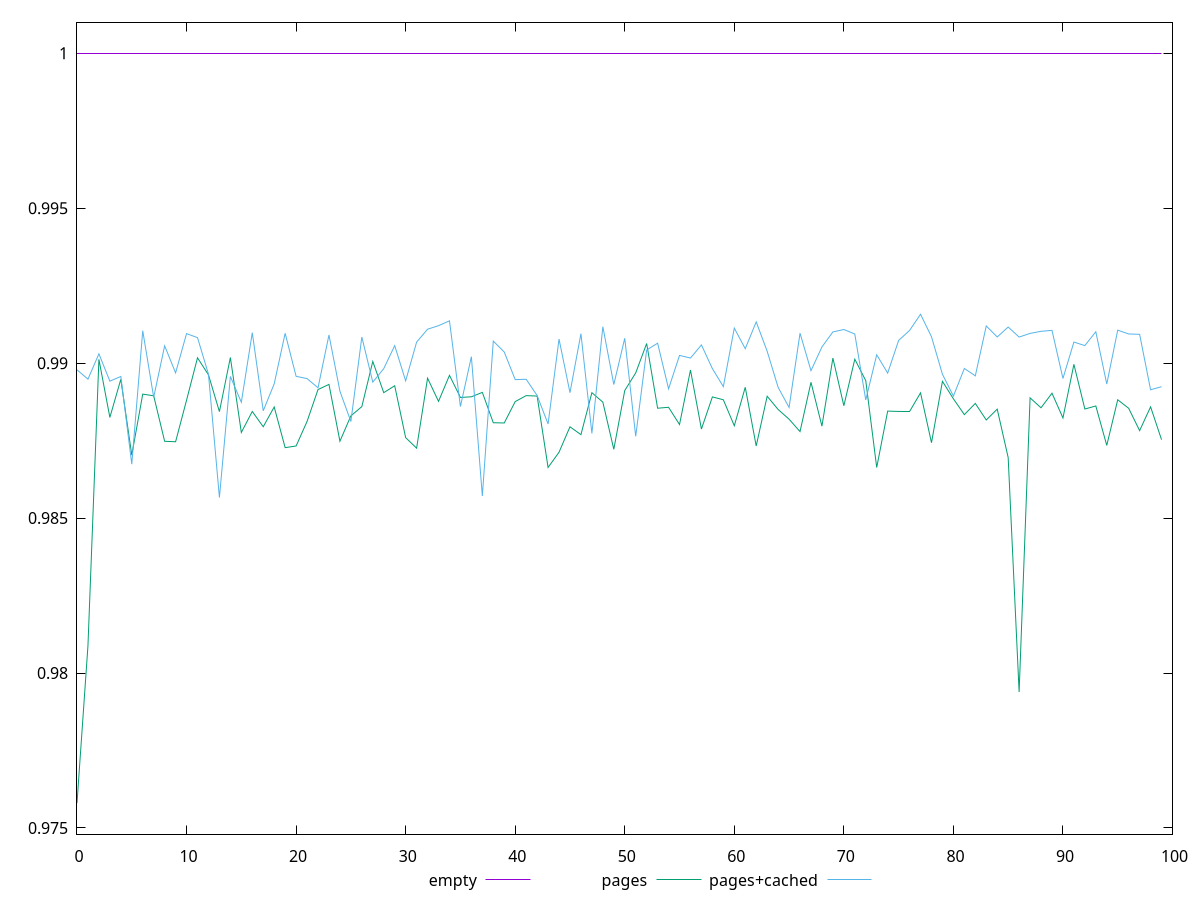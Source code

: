 $_empty <<EOF
0.9999999999999997
0.9999999999999998
0.9999999999999996
0.9999999999999996
0.9999999999999998
0.9999999999999997
0.9999999999999997
0.9999999999999996
0.9999999999999998
0.9999999999999996
0.9999999999999994
0.9999999999999994
0.9999999999999997
0.9999999999999979
0.9999999999999998
0.9999999999999998
0.9999999999999994
0.9999999999999998
0.9999999999999999
0.9999999999999993
0.9999999999999998
0.9999999999999998
0.9999999999999998
0.9999999999999996
0.9999999999999998
0.9999999999999991
0.9999999999999996
0.9999999999999998
0.9999999999999998
0.9999999999999997
0.9999999999999998
0.9999999999999997
0.9999999999999996
1
0.9999999999999998
0.999999999999998
0.9999999999999998
0.9999999999999989
0.9999999999999998
0.9999999999999998
0.9999999999999998
0.9999999999999999
0.9999999999999991
0.9999999999999998
0.9999999999999987
0.9999999999999998
0.9999999999999997
0.9999999999999997
1
0.9999999999999988
0.9999999999999996
0.9999999999999998
0.9999999999999998
0.9999999999999996
0.9999999999999998
0.9999999999999999
0.9999999999999998
0.9999999999999999
0.9999999999999998
0.9999999999999998
0.9999999999999996
0.9999999999999998
0.9999999999999998
0.9999999999999998
1
0.9999999999999998
0.9999999999999998
0.9999999999999998
0.9999999999999998
0.9999999999999996
0.9999999999999998
0.9999999999999994
0.9999999999999998
0.9999999999999998
0.9999999999999998
0.9999999999999998
0.9999999999999998
1
0.9999999999999999
0.9999999999999998
0.9999999999999994
1
0.9999999999999998
0.9999999999999998
0.9999999999999998
0.9999999999999998
0.9999999999999999
0.9999999999999998
0.9999999999999998
0.9999999999999998
1
1
0.9999999999999998
0.9999999999999998
1
0.9999999999999993
0.9999999999999998
0.9999999999999998
0.9999999999999989
1
EOF
$_pages <<EOF
0.9758012137608907
0.9808787010132443
0.9901218461147339
0.9882494492640999
0.9894783948908311
0.9870331852047384
0.9890010053989622
0.9889465318763753
0.9874786034440682
0.9874638240599924
0.9888045395461917
0.9901731387357244
0.9896222909602896
0.9884357426920322
0.9901824263894226
0.9877634893389902
0.9884409732646797
0.9879477002698844
0.9885861040332797
0.9872738363607687
0.9873273381409817
0.9881191794357748
0.9891483743287073
0.9893148663230044
0.9874802449920096
0.9882990120457215
0.9885980430369438
0.9900557737175536
0.9890477193461162
0.9892710639458044
0.9875964851830159
0.9872564348261847
0.9895147850198013
0.9887675290430755
0.9896070423370342
0.9888929268620867
0.9889148973203826
0.9890570991673892
0.9880774381255639
0.988069985098214
0.9887598097433892
0.9889518842223506
0.9889383730693879
0.9866344272706179
0.987124802777887
0.987946629170052
0.9876931563496278
0.9890469586183734
0.9887420438663823
0.9872196543887566
0.9891168189327595
0.9896846264363579
0.9906345293294312
0.9885458223746785
0.9885759762582935
0.9880193412786451
0.989778698557046
0.9878733993387441
0.9889115778001161
0.9888181439099542
0.9879790061144198
0.9892213806162982
0.987327613595216
0.9889322517046648
0.9885059812071106
0.9881918285953406
0.9877915588230803
0.9893837398499603
0.9879667033301756
0.9901647993248059
0.9886247502084688
0.9901280571732711
0.9894364689576316
0.9866327244510469
0.9884529984739863
0.9884417577344904
0.9884396657476988
0.9890416326770511
0.9874325909073258
0.9894136050537964
0.988850192259828
0.9883392599254672
0.9887007860100063
0.9881658736143315
0.9885161442781475
0.9869540860003778
0.9793861754362547
0.9888796303339206
0.9885606450263706
0.9890307225525388
0.9882317571836621
0.9899624576741126
0.9885197913118122
0.9886185303673952
0.9873457861334061
0.9888189136857806
0.9885434809567641
0.9878230934753649
0.9885897383966757
0.987531345831366
EOF
$_pagesCached <<EOF
0.9897857643696432
0.9894838456494675
0.990301520481393
0.989418826492072
0.9895698505818333
0.9867403306955226
0.9910476529203827
0.9888985495791265
0.9905595352342349
0.9896875660635012
0.9909528295501473
0.9908240381057976
0.9896441575601655
0.9856639742075987
0.9895713298601233
0.9887381796002255
0.9909848044197374
0.9884626657583326
0.9893311095732097
0.9909655367244914
0.9895750275271362
0.9895021680925988
0.9892047902328966
0.9909096379899619
0.9890955842034492
0.9881165232273903
0.99084416767937
0.9893869775830137
0.9898234820871448
0.9905648869011316
0.9894295133873199
0.9906780186456987
0.9910951825596714
0.9912092290493943
0.9913659879407442
0.9885993403257971
0.9902100210992122
0.9857129078780618
0.9907124023777076
0.9903588666153029
0.9894684802567983
0.9894801293994118
0.9889572350855773
0.9880372137575018
0.9907775042615581
0.9890469586183734
0.9909521485135677
0.9877334903978903
0.9911770519271561
0.989310115615224
0.9908036535007261
0.9876388992145481
0.99042516875731
0.9906437922641973
0.9891715655521519
0.9902494317060924
0.9901655142922172
0.9905876698389453
0.9898225097396427
0.9892427254549356
0.9911311251184571
0.990466648047675
0.99133215682142
0.9903842903602412
0.9892206268255086
0.9885700010691848
0.9909675779736531
0.9897574841919973
0.9905234235397642
0.991008120055258
0.9910852834063317
0.9909412478467325
0.9888137812752147
0.9902700498161545
0.9896794809261213
0.9907326747219181
0.9910553217505842
0.9915786630371468
0.9908514811173116
0.9896424386784606
0.9889381180511914
0.9898288290391744
0.9895898106423178
0.9912007445685649
0.990845310629284
0.991165639309129
0.9908421101593006
0.9909600920730274
0.991027786294793
0.9910580274768457
0.9895061272843921
0.9906807905508386
0.9905667479360194
0.9910139999653726
0.989326363014261
0.9910652404010927
0.99094238369134
0.9909298848152375
0.9891408058230007
0.989240717563864
EOF
set key outside below
set terminal pngcairo
set output "report_00004_2020-11-02T20-21-41.718Z/bootup-time/bootup-time_empty_pages_pages+cached.png"
set yrange [0.9748012137608907:1.001]
plot $_empty title "empty" with line ,$_pages title "pages" with line ,$_pagesCached title "pages+cached" with line ,